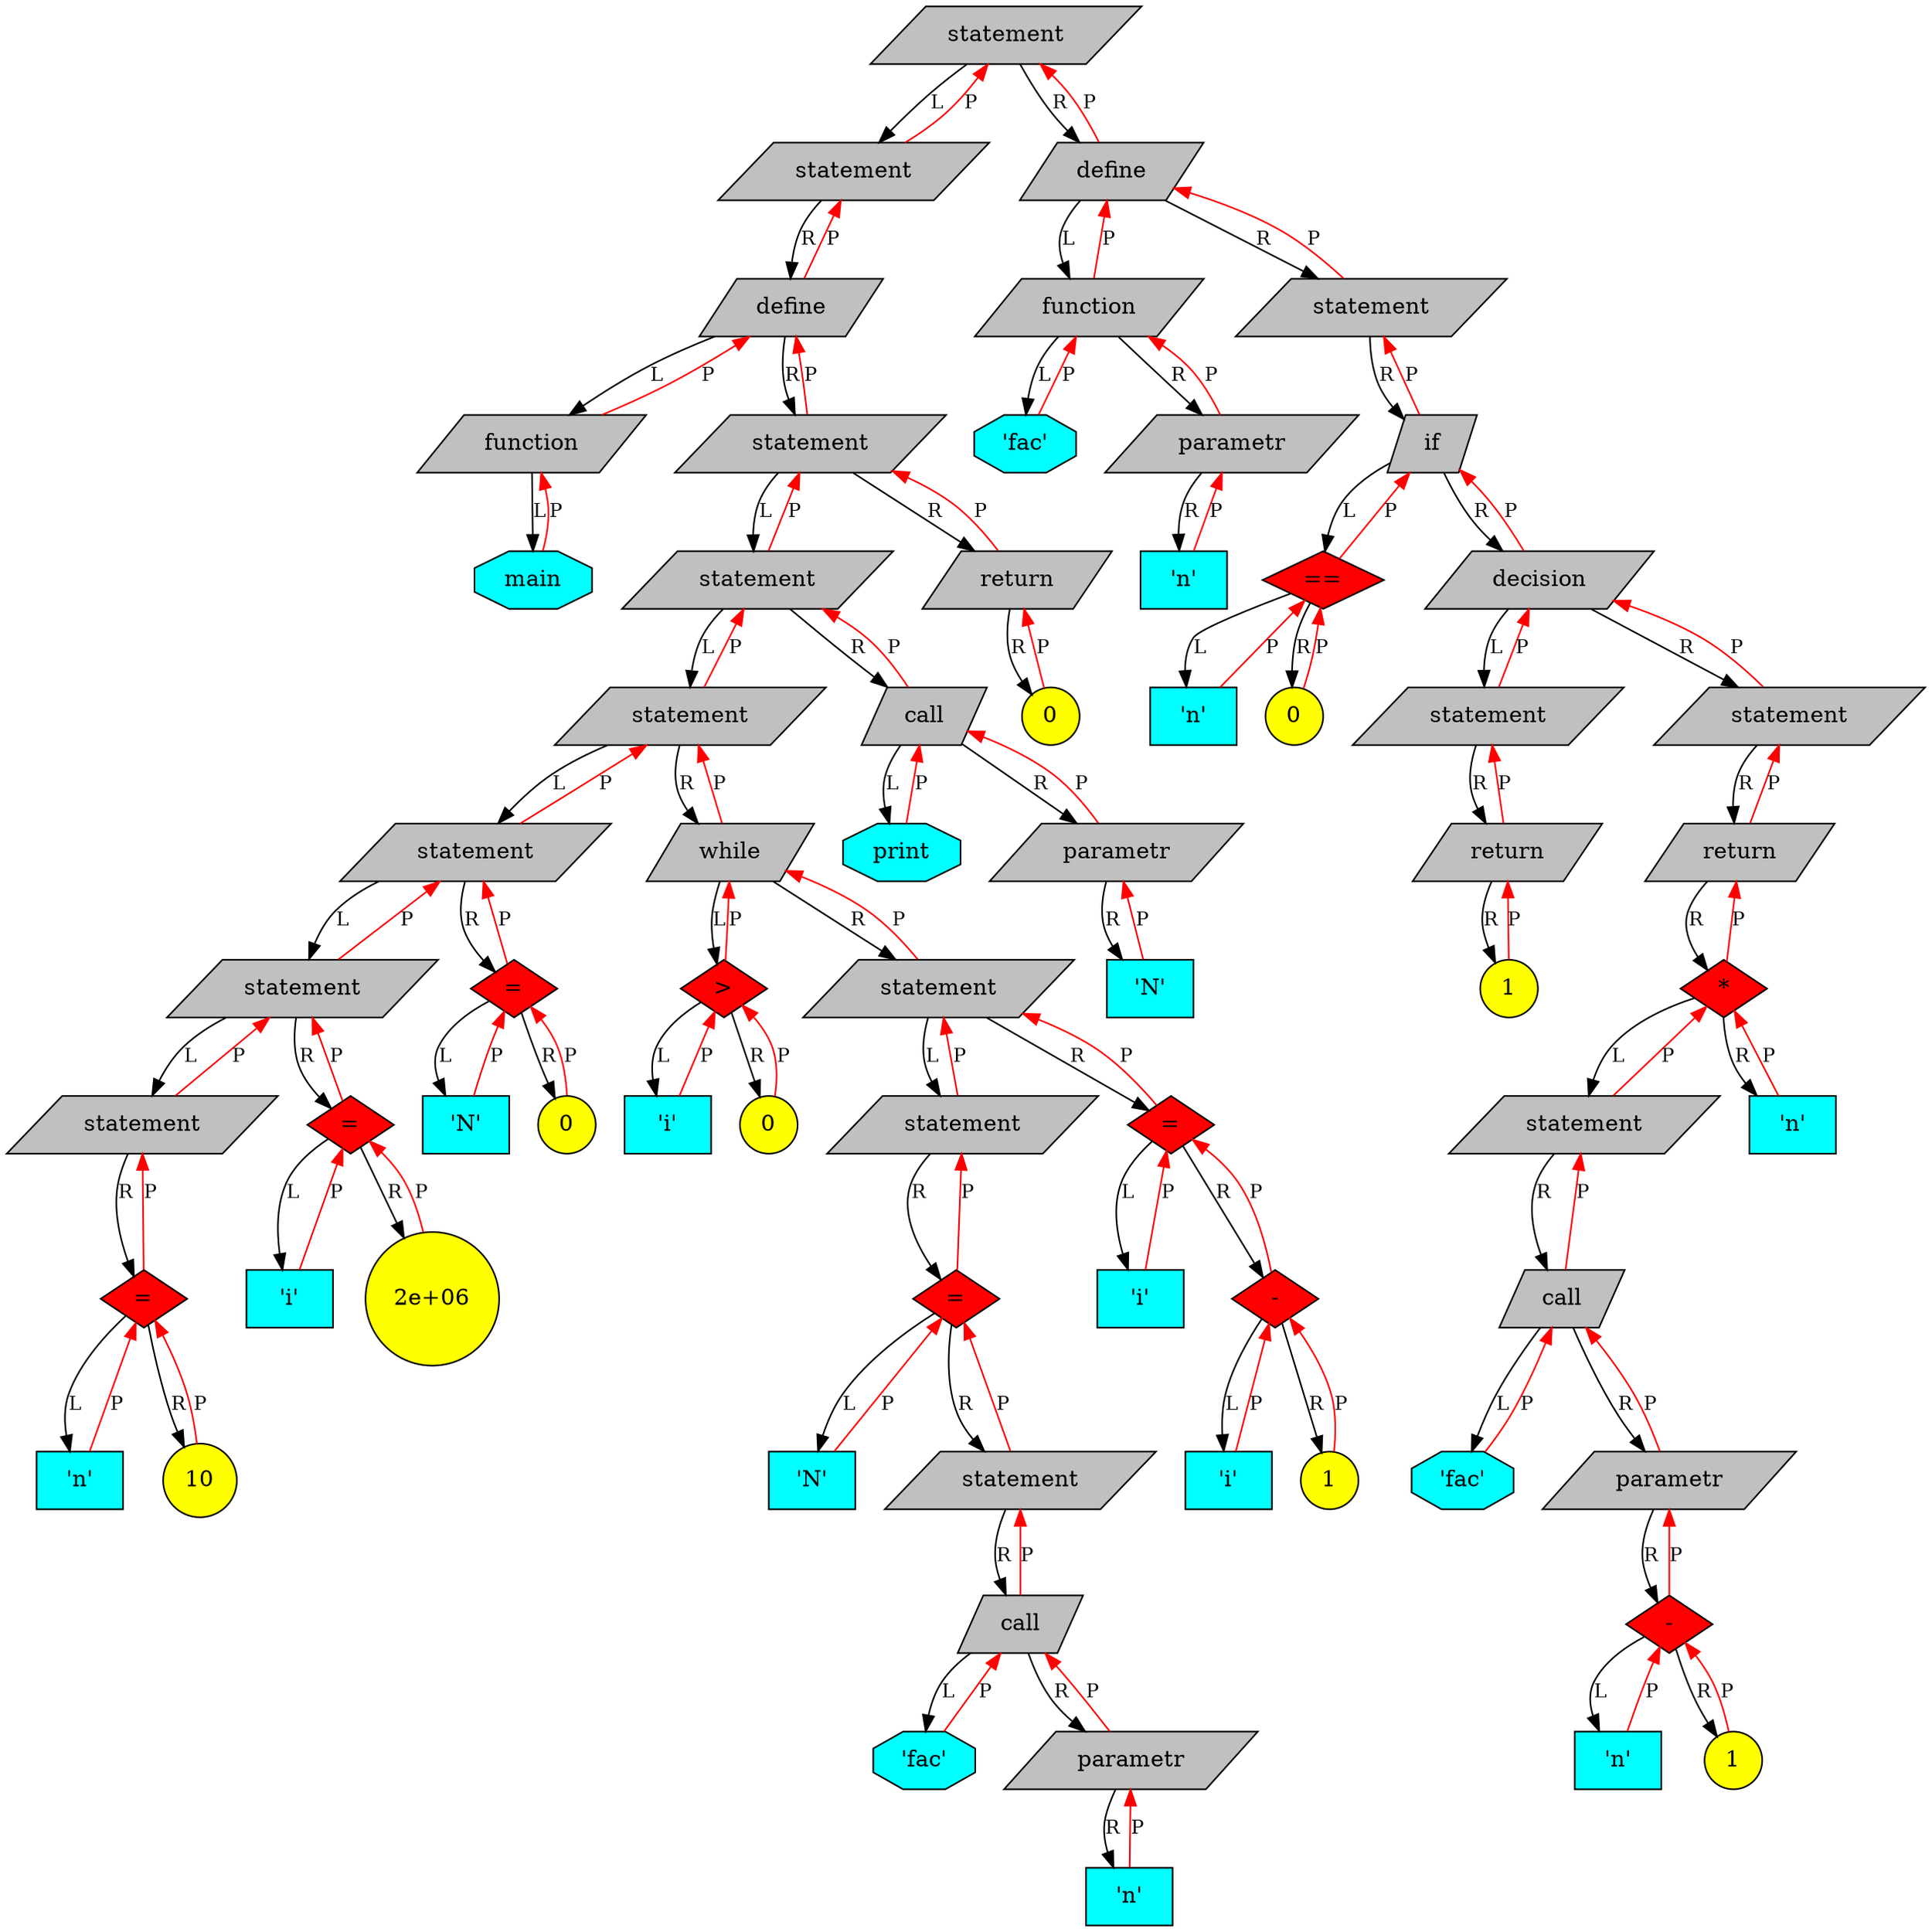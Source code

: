 digraph Tree{

	rankdir=UD;

	node[fontsize=14];

	94702821702672[shape=record, shape=parallelogram, style="filled", fillcolor=grey, label="statement"];
	94702821652400[shape=record, shape=parallelogram, style="filled", fillcolor=grey, label="statement"];
	94702821652464[shape=record, shape=parallelogram, style="filled", fillcolor=grey, label="define"];
	94702821652944[shape=record, shape=parallelogram, style="filled", fillcolor=grey, label="function"];
	94702821653424[shape=record, shape=octagon, style="filled", fillcolor=cyan, label="main"];
	94702821701232[shape=record, shape=parallelogram, style="filled", fillcolor=grey, label="statement"];
	94702821698832[shape=record, shape=parallelogram, style="filled", fillcolor=grey, label="statement"];
	94702821690544[shape=record, shape=parallelogram, style="filled", fillcolor=grey, label="statement"];
	94702821655664[shape=record, shape=parallelogram, style="filled", fillcolor=grey, label="statement"];
	94702821655408[shape=record, shape=parallelogram, style="filled", fillcolor=grey, label="statement"];
	94702821653904[shape=record, shape=parallelogram, style="filled", fillcolor=grey, label="statement"];
	94702821653968[shape=record, shape=diamond, style="filled", fillcolor=red, label="="];
	94702821654448[shape=record, shape=rectangle, style="filled", fillcolor=cyan, label="'n'"];
	94702821654928[shape=record, shape=circle, style="filled", fillcolor=yellow, label="10"];
	94702821655472[shape=record, shape=diamond, style="filled", fillcolor=red, label="="];
	94702821655536[shape=record, shape=rectangle, style="filled", fillcolor=cyan, label="'i'"];
	94702821655600[shape=record, shape=circle, style="filled", fillcolor=yellow, label="2e+06"];
	94702821655728[shape=record, shape=diamond, style="filled", fillcolor=red, label="="];
	94702821655792[shape=record, shape=rectangle, style="filled", fillcolor=cyan, label="'N'"];
	94702821690064[shape=record, shape=circle, style="filled", fillcolor=yellow, label="0"];
	94702821690608[shape=record, shape=parallelogram, style="filled", fillcolor=grey, label="while"];
	94702821691632[shape=record, shape=diamond, style="filled", fillcolor=red, label=">"];
	94702821691088[shape=record, shape=rectangle, style="filled", fillcolor=cyan, label="'i'"];
	94702821691568[shape=record, shape=circle, style="filled", fillcolor=yellow, label="0"];
	94702821695952[shape=record, shape=parallelogram, style="filled", fillcolor=grey, label="statement"];
	94702821692112[shape=record, shape=parallelogram, style="filled", fillcolor=grey, label="statement"];
	94702821692176[shape=record, shape=diamond, style="filled", fillcolor=red, label="="];
	94702821692656[shape=record, shape=rectangle, style="filled", fillcolor=cyan, label="'N'"];
	94702821693136[shape=record, shape=parallelogram, style="filled", fillcolor=grey, label="statement"];
	94702821693200[shape=record, shape=parallelogram, style="filled", fillcolor=grey, label="call"];
	94702821693680[shape=record, shape=octagon, style="filled", fillcolor=cyan, label="'fac'"];
	94702821694160[shape=record, shape=parallelogram, style="filled", fillcolor=grey, label="parametr"];
	94702821694224[shape=record, shape=rectangle, style="filled", fillcolor=cyan, label="'n'"];
	94702821696016[shape=record, shape=diamond, style="filled", fillcolor=red, label="="];
	94702821696496[shape=record, shape=rectangle, style="filled", fillcolor=cyan, label="'i'"];
	94702821697520[shape=record, shape=diamond, style="filled", fillcolor=red, label="-"];
	94702821696976[shape=record, shape=rectangle, style="filled", fillcolor=cyan, label="'i'"];
	94702821697456[shape=record, shape=circle, style="filled", fillcolor=yellow, label="1"];
	94702821698896[shape=record, shape=parallelogram, style="filled", fillcolor=grey, label="call"];
	94702821699376[shape=record, shape=octagon, style="filled", fillcolor=cyan, label="print"];
	94702821699856[shape=record, shape=parallelogram, style="filled", fillcolor=grey, label="parametr"];
	94702821699920[shape=record, shape=rectangle, style="filled", fillcolor=cyan, label="'N'"];
	94702821701296[shape=record, shape=parallelogram, style="filled", fillcolor=grey, label="return"];
	94702821701776[shape=record, shape=circle, style="filled", fillcolor=yellow, label="0"];
	94702821702736[shape=record, shape=parallelogram, style="filled", fillcolor=grey, label="define"];
	94702821703216[shape=record, shape=parallelogram, style="filled", fillcolor=grey, label="function"];
	94702821703696[shape=record, shape=octagon, style="filled", fillcolor=cyan, label="'fac'"];
	94702821704176[shape=record, shape=parallelogram, style="filled", fillcolor=grey, label="parametr"];
	94702821704240[shape=record, shape=rectangle, style="filled", fillcolor=cyan, label="'n'"];
	94702821705136[shape=record, shape=parallelogram, style="filled", fillcolor=grey, label="statement"];
	94702821705200[shape=record, shape=parallelogram, style="filled", fillcolor=grey, label="if"];
	94702821706224[shape=record, shape=diamond, style="filled", fillcolor=red, label="=="];
	94702821705680[shape=record, shape=rectangle, style="filled", fillcolor=cyan, label="'n'"];
	94702821706160[shape=record, shape=circle, style="filled", fillcolor=yellow, label="0"];
	94702821706704[shape=record, shape=parallelogram, style="filled", fillcolor=grey, label="decision"];
	94702821707184[shape=record, shape=parallelogram, style="filled", fillcolor=grey, label="statement"];
	94702821707248[shape=record, shape=parallelogram, style="filled", fillcolor=grey, label="return"];
	94702821707728[shape=record, shape=circle, style="filled", fillcolor=yellow, label="1"];
	94702821708208[shape=record, shape=parallelogram, style="filled", fillcolor=grey, label="statement"];
	94702821708272[shape=record, shape=parallelogram, style="filled", fillcolor=grey, label="return"];
	94702821712176[shape=record, shape=diamond, style="filled", fillcolor=red, label="*"];
	94702821708752[shape=record, shape=parallelogram, style="filled", fillcolor=grey, label="statement"];
	94702821708816[shape=record, shape=parallelogram, style="filled", fillcolor=grey, label="call"];
	94702821709296[shape=record, shape=octagon, style="filled", fillcolor=cyan, label="'fac'"];
	94702821709776[shape=record, shape=parallelogram, style="filled", fillcolor=grey, label="parametr"];
	94702821710384[shape=record, shape=diamond, style="filled", fillcolor=red, label="-"];
	94702821709840[shape=record, shape=rectangle, style="filled", fillcolor=cyan, label="'n'"];
	94702821710320[shape=record, shape=circle, style="filled", fillcolor=yellow, label="1"];
	94702821711696[shape=record, shape=rectangle, style="filled", fillcolor=cyan, label="'n'"];

	94702821702672 -> 94702821652400[label = "L", fontsize=12]
	94702821702672 -> 94702821702736[label = "R", fontsize=12]
	94702821652400 -> 94702821702672[label = "P", color=red, fontsize=12]
	94702821652400 -> 94702821652464[label = "R", fontsize=12]
	94702821652464 -> 94702821652400[label = "P", color=red, fontsize=12]
	94702821652464 -> 94702821652944[label = "L", fontsize=12]
	94702821652464 -> 94702821701232[label = "R", fontsize=12]
	94702821652944 -> 94702821652464[label = "P", color=red, fontsize=12]
	94702821652944 -> 94702821653424[label = "L", fontsize=12]
	94702821653424 -> 94702821652944[label = "P", color=red, fontsize=12]
	94702821701232 -> 94702821652464[label = "P", color=red, fontsize=12]
	94702821701232 -> 94702821698832[label = "L", fontsize=12]
	94702821701232 -> 94702821701296[label = "R", fontsize=12]
	94702821698832 -> 94702821701232[label = "P", color=red, fontsize=12]
	94702821698832 -> 94702821690544[label = "L", fontsize=12]
	94702821698832 -> 94702821698896[label = "R", fontsize=12]
	94702821690544 -> 94702821698832[label = "P", color=red, fontsize=12]
	94702821690544 -> 94702821655664[label = "L", fontsize=12]
	94702821690544 -> 94702821690608[label = "R", fontsize=12]
	94702821655664 -> 94702821690544[label = "P", color=red, fontsize=12]
	94702821655664 -> 94702821655408[label = "L", fontsize=12]
	94702821655664 -> 94702821655728[label = "R", fontsize=12]
	94702821655408 -> 94702821655664[label = "P", color=red, fontsize=12]
	94702821655408 -> 94702821653904[label = "L", fontsize=12]
	94702821655408 -> 94702821655472[label = "R", fontsize=12]
	94702821653904 -> 94702821655408[label = "P", color=red, fontsize=12]
	94702821653904 -> 94702821653968[label = "R", fontsize=12]
	94702821653968 -> 94702821653904[label = "P", color=red, fontsize=12]
	94702821653968 -> 94702821654448[label = "L", fontsize=12]
	94702821653968 -> 94702821654928[label = "R", fontsize=12]
	94702821654448 -> 94702821653968[label = "P", color=red, fontsize=12]
	94702821654928 -> 94702821653968[label = "P", color=red, fontsize=12]
	94702821655472 -> 94702821655408[label = "P", color=red, fontsize=12]
	94702821655472 -> 94702821655536[label = "L", fontsize=12]
	94702821655472 -> 94702821655600[label = "R", fontsize=12]
	94702821655536 -> 94702821655472[label = "P", color=red, fontsize=12]
	94702821655600 -> 94702821655472[label = "P", color=red, fontsize=12]
	94702821655728 -> 94702821655664[label = "P", color=red, fontsize=12]
	94702821655728 -> 94702821655792[label = "L", fontsize=12]
	94702821655728 -> 94702821690064[label = "R", fontsize=12]
	94702821655792 -> 94702821655728[label = "P", color=red, fontsize=12]
	94702821690064 -> 94702821655728[label = "P", color=red, fontsize=12]
	94702821690608 -> 94702821690544[label = "P", color=red, fontsize=12]
	94702821690608 -> 94702821691632[label = "L", fontsize=12]
	94702821690608 -> 94702821695952[label = "R", fontsize=12]
	94702821691632 -> 94702821690608[label = "P", color=red, fontsize=12]
	94702821691632 -> 94702821691088[label = "L", fontsize=12]
	94702821691632 -> 94702821691568[label = "R", fontsize=12]
	94702821691088 -> 94702821691632[label = "P", color=red, fontsize=12]
	94702821691568 -> 94702821691632[label = "P", color=red, fontsize=12]
	94702821695952 -> 94702821690608[label = "P", color=red, fontsize=12]
	94702821695952 -> 94702821692112[label = "L", fontsize=12]
	94702821695952 -> 94702821696016[label = "R", fontsize=12]
	94702821692112 -> 94702821695952[label = "P", color=red, fontsize=12]
	94702821692112 -> 94702821692176[label = "R", fontsize=12]
	94702821692176 -> 94702821692112[label = "P", color=red, fontsize=12]
	94702821692176 -> 94702821692656[label = "L", fontsize=12]
	94702821692176 -> 94702821693136[label = "R", fontsize=12]
	94702821692656 -> 94702821692176[label = "P", color=red, fontsize=12]
	94702821693136 -> 94702821692176[label = "P", color=red, fontsize=12]
	94702821693136 -> 94702821693200[label = "R", fontsize=12]
	94702821693200 -> 94702821693136[label = "P", color=red, fontsize=12]
	94702821693200 -> 94702821693680[label = "L", fontsize=12]
	94702821693200 -> 94702821694160[label = "R", fontsize=12]
	94702821693680 -> 94702821693200[label = "P", color=red, fontsize=12]
	94702821694160 -> 94702821693200[label = "P", color=red, fontsize=12]
	94702821694160 -> 94702821694224[label = "R", fontsize=12]
	94702821694224 -> 94702821694160[label = "P", color=red, fontsize=12]
	94702821696016 -> 94702821695952[label = "P", color=red, fontsize=12]
	94702821696016 -> 94702821696496[label = "L", fontsize=12]
	94702821696016 -> 94702821697520[label = "R", fontsize=12]
	94702821696496 -> 94702821696016[label = "P", color=red, fontsize=12]
	94702821697520 -> 94702821696016[label = "P", color=red, fontsize=12]
	94702821697520 -> 94702821696976[label = "L", fontsize=12]
	94702821697520 -> 94702821697456[label = "R", fontsize=12]
	94702821696976 -> 94702821697520[label = "P", color=red, fontsize=12]
	94702821697456 -> 94702821697520[label = "P", color=red, fontsize=12]
	94702821698896 -> 94702821698832[label = "P", color=red, fontsize=12]
	94702821698896 -> 94702821699376[label = "L", fontsize=12]
	94702821698896 -> 94702821699856[label = "R", fontsize=12]
	94702821699376 -> 94702821698896[label = "P", color=red, fontsize=12]
	94702821699856 -> 94702821698896[label = "P", color=red, fontsize=12]
	94702821699856 -> 94702821699920[label = "R", fontsize=12]
	94702821699920 -> 94702821699856[label = "P", color=red, fontsize=12]
	94702821701296 -> 94702821701232[label = "P", color=red, fontsize=12]
	94702821701296 -> 94702821701776[label = "R", fontsize=12]
	94702821701776 -> 94702821701296[label = "P", color=red, fontsize=12]
	94702821702736 -> 94702821702672[label = "P", color=red, fontsize=12]
	94702821702736 -> 94702821703216[label = "L", fontsize=12]
	94702821702736 -> 94702821705136[label = "R", fontsize=12]
	94702821703216 -> 94702821702736[label = "P", color=red, fontsize=12]
	94702821703216 -> 94702821703696[label = "L", fontsize=12]
	94702821703216 -> 94702821704176[label = "R", fontsize=12]
	94702821703696 -> 94702821703216[label = "P", color=red, fontsize=12]
	94702821704176 -> 94702821703216[label = "P", color=red, fontsize=12]
	94702821704176 -> 94702821704240[label = "R", fontsize=12]
	94702821704240 -> 94702821704176[label = "P", color=red, fontsize=12]
	94702821705136 -> 94702821702736[label = "P", color=red, fontsize=12]
	94702821705136 -> 94702821705200[label = "R", fontsize=12]
	94702821705200 -> 94702821705136[label = "P", color=red, fontsize=12]
	94702821705200 -> 94702821706224[label = "L", fontsize=12]
	94702821705200 -> 94702821706704[label = "R", fontsize=12]
	94702821706224 -> 94702821705200[label = "P", color=red, fontsize=12]
	94702821706224 -> 94702821705680[label = "L", fontsize=12]
	94702821706224 -> 94702821706160[label = "R", fontsize=12]
	94702821705680 -> 94702821706224[label = "P", color=red, fontsize=12]
	94702821706160 -> 94702821706224[label = "P", color=red, fontsize=12]
	94702821706704 -> 94702821705200[label = "P", color=red, fontsize=12]
	94702821706704 -> 94702821707184[label = "L", fontsize=12]
	94702821706704 -> 94702821708208[label = "R", fontsize=12]
	94702821707184 -> 94702821706704[label = "P", color=red, fontsize=12]
	94702821707184 -> 94702821707248[label = "R", fontsize=12]
	94702821707248 -> 94702821707184[label = "P", color=red, fontsize=12]
	94702821707248 -> 94702821707728[label = "R", fontsize=12]
	94702821707728 -> 94702821707248[label = "P", color=red, fontsize=12]
	94702821708208 -> 94702821706704[label = "P", color=red, fontsize=12]
	94702821708208 -> 94702821708272[label = "R", fontsize=12]
	94702821708272 -> 94702821708208[label = "P", color=red, fontsize=12]
	94702821708272 -> 94702821712176[label = "R", fontsize=12]
	94702821712176 -> 94702821708272[label = "P", color=red, fontsize=12]
	94702821712176 -> 94702821708752[label = "L", fontsize=12]
	94702821712176 -> 94702821711696[label = "R", fontsize=12]
	94702821708752 -> 94702821712176[label = "P", color=red, fontsize=12]
	94702821708752 -> 94702821708816[label = "R", fontsize=12]
	94702821708816 -> 94702821708752[label = "P", color=red, fontsize=12]
	94702821708816 -> 94702821709296[label = "L", fontsize=12]
	94702821708816 -> 94702821709776[label = "R", fontsize=12]
	94702821709296 -> 94702821708816[label = "P", color=red, fontsize=12]
	94702821709776 -> 94702821708816[label = "P", color=red, fontsize=12]
	94702821709776 -> 94702821710384[label = "R", fontsize=12]
	94702821710384 -> 94702821709776[label = "P", color=red, fontsize=12]
	94702821710384 -> 94702821709840[label = "L", fontsize=12]
	94702821710384 -> 94702821710320[label = "R", fontsize=12]
	94702821709840 -> 94702821710384[label = "P", color=red, fontsize=12]
	94702821710320 -> 94702821710384[label = "P", color=red, fontsize=12]
	94702821711696 -> 94702821712176[label = "P", color=red, fontsize=12]

}